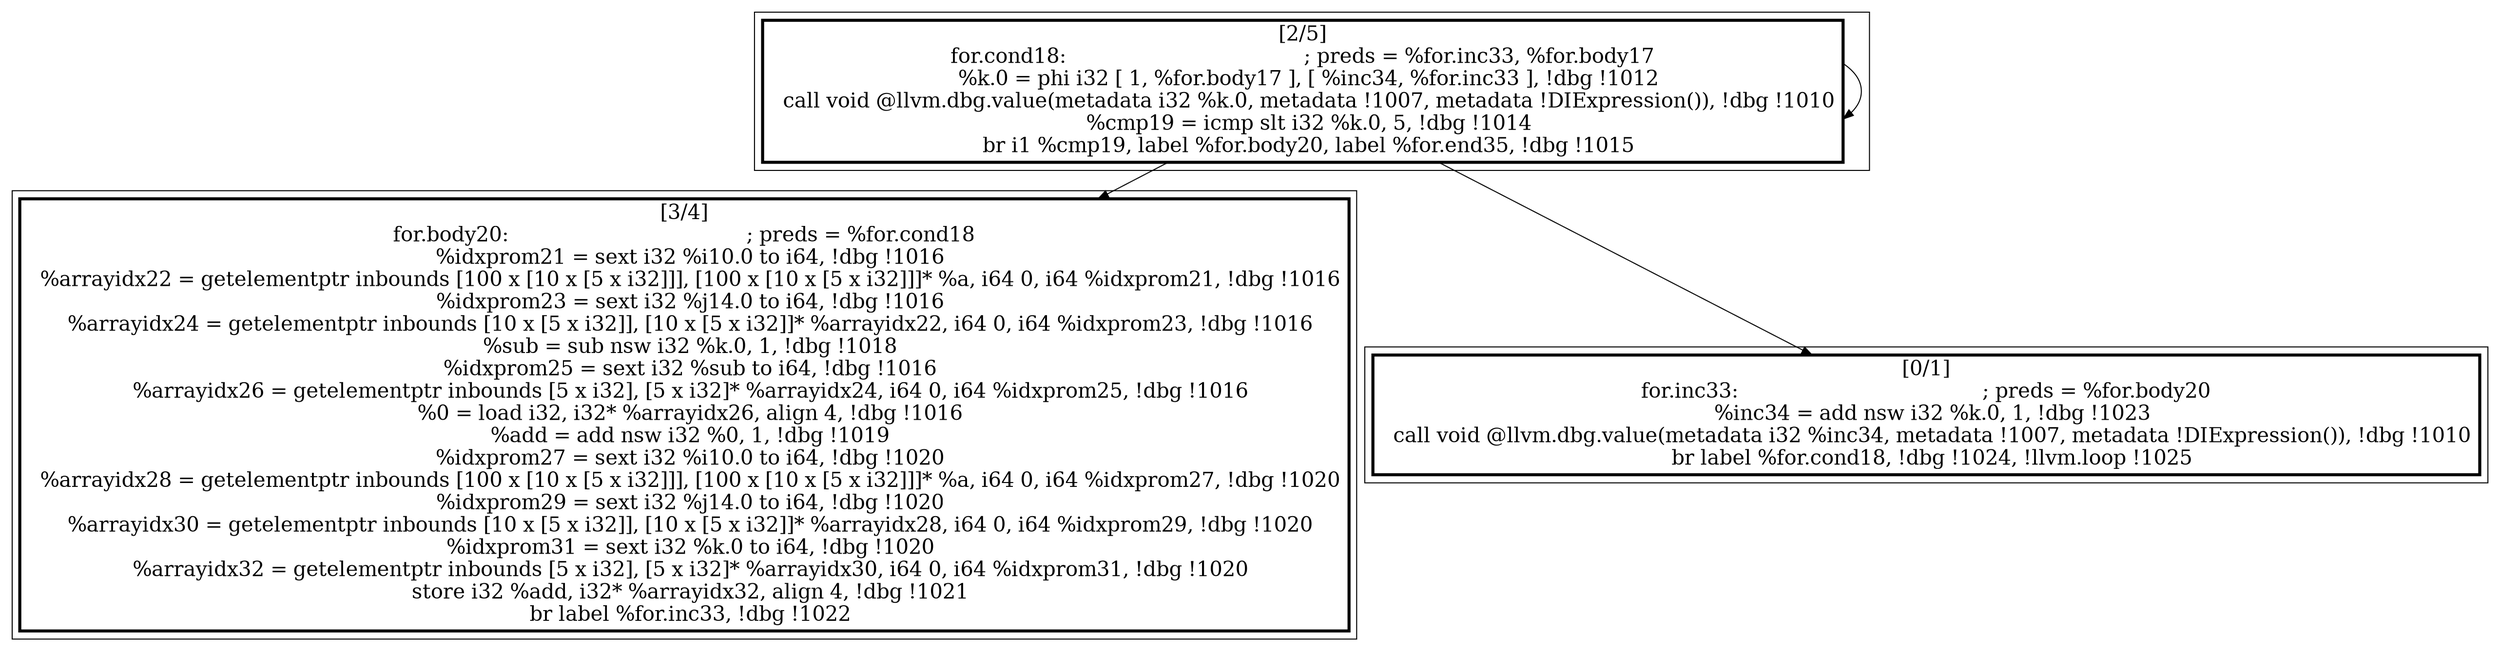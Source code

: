 
digraph G {



node173->node174 [ ]
node173->node173 [ ]
node173->node172 [ ]


subgraph cluster2 {


node174 [penwidth=3.0,fontsize=20,shape=rectangle,label="[3/4]
for.body20:                                       ; preds = %for.cond18
  %idxprom21 = sext i32 %i10.0 to i64, !dbg !1016
  %arrayidx22 = getelementptr inbounds [100 x [10 x [5 x i32]]], [100 x [10 x [5 x i32]]]* %a, i64 0, i64 %idxprom21, !dbg !1016
  %idxprom23 = sext i32 %j14.0 to i64, !dbg !1016
  %arrayidx24 = getelementptr inbounds [10 x [5 x i32]], [10 x [5 x i32]]* %arrayidx22, i64 0, i64 %idxprom23, !dbg !1016
  %sub = sub nsw i32 %k.0, 1, !dbg !1018
  %idxprom25 = sext i32 %sub to i64, !dbg !1016
  %arrayidx26 = getelementptr inbounds [5 x i32], [5 x i32]* %arrayidx24, i64 0, i64 %idxprom25, !dbg !1016
  %0 = load i32, i32* %arrayidx26, align 4, !dbg !1016
  %add = add nsw i32 %0, 1, !dbg !1019
  %idxprom27 = sext i32 %i10.0 to i64, !dbg !1020
  %arrayidx28 = getelementptr inbounds [100 x [10 x [5 x i32]]], [100 x [10 x [5 x i32]]]* %a, i64 0, i64 %idxprom27, !dbg !1020
  %idxprom29 = sext i32 %j14.0 to i64, !dbg !1020
  %arrayidx30 = getelementptr inbounds [10 x [5 x i32]], [10 x [5 x i32]]* %arrayidx28, i64 0, i64 %idxprom29, !dbg !1020
  %idxprom31 = sext i32 %k.0 to i64, !dbg !1020
  %arrayidx32 = getelementptr inbounds [5 x i32], [5 x i32]* %arrayidx30, i64 0, i64 %idxprom31, !dbg !1020
  store i32 %add, i32* %arrayidx32, align 4, !dbg !1021
  br label %for.inc33, !dbg !1022
" ]



}

subgraph cluster0 {


node172 [penwidth=3.0,fontsize=20,shape=rectangle,label="[0/1]
for.inc33:                                        ; preds = %for.body20
  %inc34 = add nsw i32 %k.0, 1, !dbg !1023
  call void @llvm.dbg.value(metadata i32 %inc34, metadata !1007, metadata !DIExpression()), !dbg !1010
  br label %for.cond18, !dbg !1024, !llvm.loop !1025
" ]



}

subgraph cluster1 {


node173 [penwidth=3.0,fontsize=20,shape=rectangle,label="[2/5]
for.cond18:                                       ; preds = %for.inc33, %for.body17
  %k.0 = phi i32 [ 1, %for.body17 ], [ %inc34, %for.inc33 ], !dbg !1012
  call void @llvm.dbg.value(metadata i32 %k.0, metadata !1007, metadata !DIExpression()), !dbg !1010
  %cmp19 = icmp slt i32 %k.0, 5, !dbg !1014
  br i1 %cmp19, label %for.body20, label %for.end35, !dbg !1015
" ]



}

}
